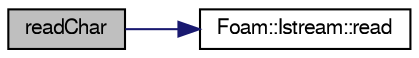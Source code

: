 digraph "readChar"
{
  bgcolor="transparent";
  edge [fontname="FreeSans",fontsize="10",labelfontname="FreeSans",labelfontsize="10"];
  node [fontname="FreeSans",fontsize="10",shape=record];
  rankdir="LR";
  Node113114 [label="readChar",height=0.2,width=0.4,color="black", fillcolor="grey75", style="filled", fontcolor="black"];
  Node113114 -> Node113115 [color="midnightblue",fontsize="10",style="solid",fontname="FreeSans"];
  Node113115 [label="Foam::Istream::read",height=0.2,width=0.4,color="black",URL="$a26234.html#a89057c9d9e24ba872ccb8546086498ec",tooltip="Return next token from stream. "];
}
